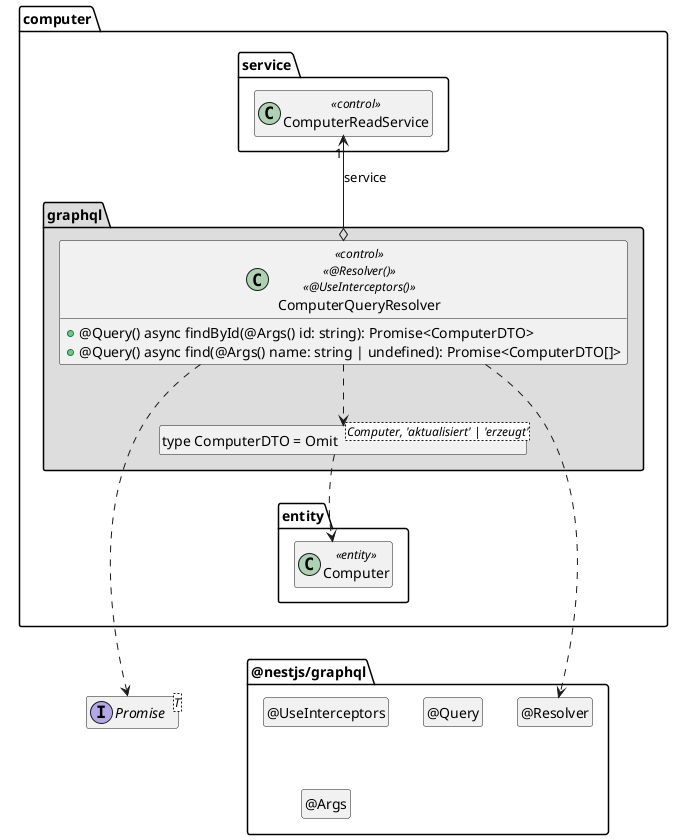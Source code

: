 ' Preview durch <Alt>d

@startuml Controller-Klasse

interface Promise<T>

package @nestjs/graphql {
  class "@Resolver" as Resolver
  hide Resolver circle

  class "@UseInterceptors" as UseInterceptors
  hide UseInterceptors circle

  class "@Query" as Query
  hide Query circle

  class "@Args" as Args
  hide Args circle

  Resolver .left[hidden].> Promise
}

package computer {
  package entity {
    class Computer <<entity>>
  }

  package service {
    class ComputerReadService << control >>
  }

  package graphql #DDDDDD {
    class "type ComputerDTO = Omit<Computer, 'aktualisiert' | 'erzeugt'>" as ComputerDTO
    hide ComputerDTO circle

    class ComputerQueryResolver << control >> << @Resolver() >> << @UseInterceptors() >> {
      + @Query() async findById(@Args() id: string): Promise<ComputerDTO>
      + @Query() async find(@Args() name: string | undefined): Promise<ComputerDTO[]>
    }

    ComputerQueryResolver o-up-> "1" ComputerReadService : service
    ComputerQueryResolver ..> ComputerDTO
    ComputerDTO ..> Computer
    ComputerQueryResolver ..> Resolver

    ComputerQueryResolver ..> Promise

    ComputerDTO .[hidden].> Computer
    Computer .[hidden].> Promise
    ComputerReadService .[hidden].> Promise
    Computer .[hidden].> Resolver
    ComputerReadService .[hidden].> Resolver
  }
}

hide empty members

@enduml
